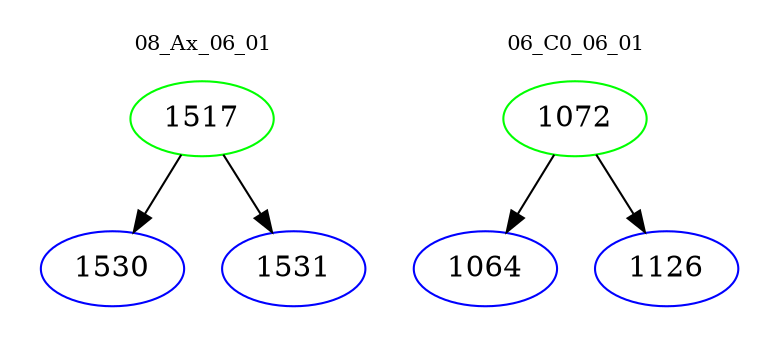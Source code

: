 digraph{
subgraph cluster_0 {
color = white
label = "08_Ax_06_01";
fontsize=10;
T0_1517 [label="1517", color="green"]
T0_1517 -> T0_1530 [color="black"]
T0_1530 [label="1530", color="blue"]
T0_1517 -> T0_1531 [color="black"]
T0_1531 [label="1531", color="blue"]
}
subgraph cluster_1 {
color = white
label = "06_C0_06_01";
fontsize=10;
T1_1072 [label="1072", color="green"]
T1_1072 -> T1_1064 [color="black"]
T1_1064 [label="1064", color="blue"]
T1_1072 -> T1_1126 [color="black"]
T1_1126 [label="1126", color="blue"]
}
}
